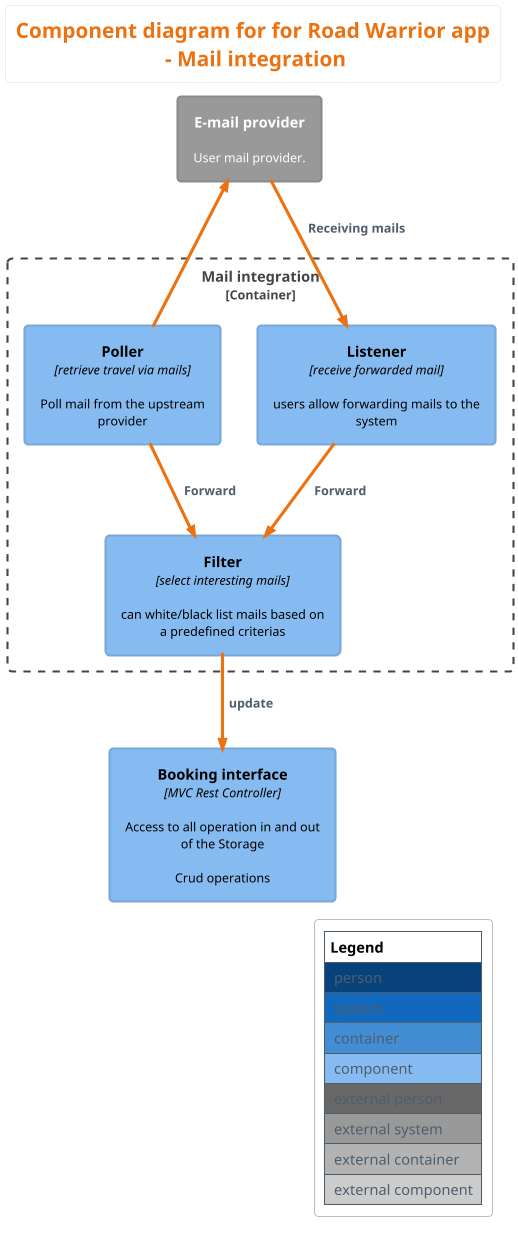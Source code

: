 
@startuml
!include <c4/C4_Component.puml>  
!theme aws-orange
skinparam BackgroundColor white
' uncomment the following line and comment the first to use locally
' !include C4_Component.puml

LAYOUT_WITH_LEGEND()

title Component diagram for for **Road Warrior** app\n - **Mail integration**


Container_Boundary(mail_integration, "Mail integration") {
Component(mail_poller, "Poller", "retrieve travel via mails", "Poll mail from the upstream provider")
Component(mail_listener, "Listener", "receive forwarded mail", "users allow forwarding mails to the system")
Component(mail_filter, "Filter", "select interesting mails", "can white/black list mails based on a predefined criterias")

    Rel(mail_poller, mail_filter, "Forward")
    Rel(mail_listener, mail_filter, "Forward")

}

Component(booking_interface, "Booking interface", "MVC Rest Controller", "Access to all operation in and out of the Storage\n\nCrud operations")

System_Ext(email_provider, "E-mail provider", "User mail provider.")


Rel(mail_filter, booking_interface, "update")
Rel(email_provider, mail_listener, "Receiving mails")
Rel_Back(email_provider, mail_poller, "")



@enduml
